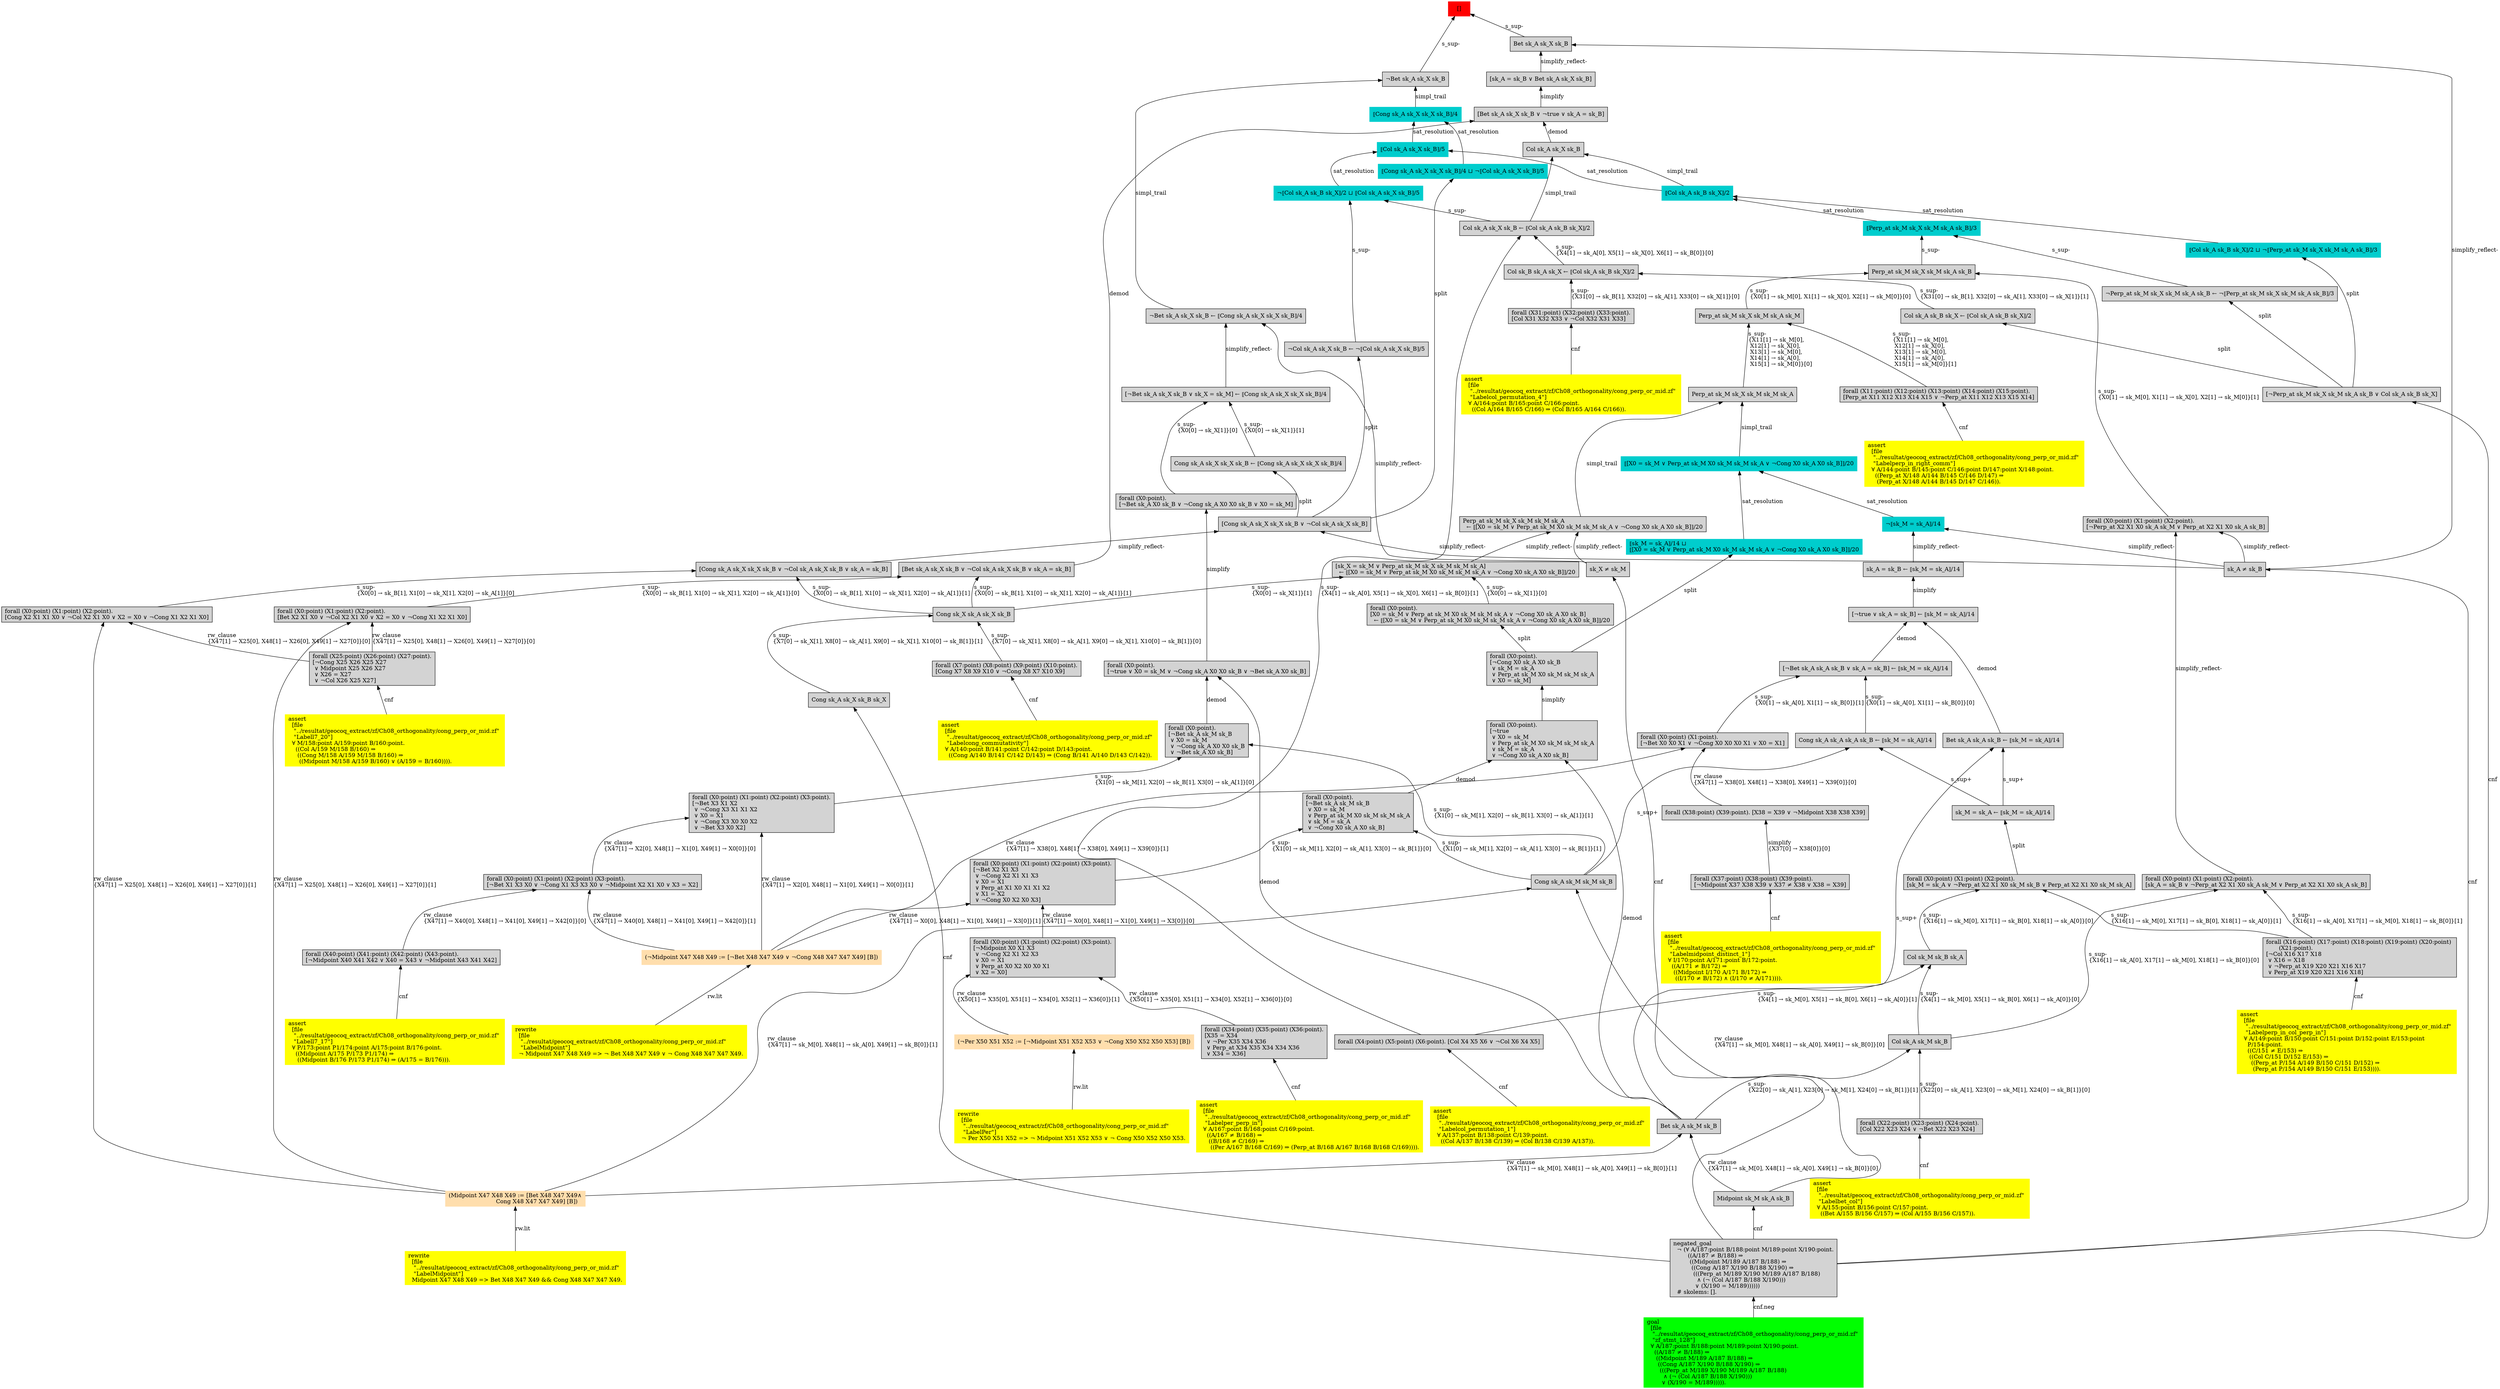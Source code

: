 digraph "unsat_graph" {
  vertex_0 [color=red, label="[]", shape=box, style=filled];
  vertex_0 -> vertex_1 [label="s_sup-\l", dir="back"];
  vertex_1 [shape=box, label="¬Bet sk_A sk_X sk_B\l", style=filled];
  vertex_1 -> vertex_2 [label="simpl_trail", dir="back"];
  vertex_2 [color=cyan3, shape=box, label="⟦Cong sk_A sk_X sk_X sk_B⟧/4\l", style=filled];
  vertex_2 -> vertex_3 [label="sat_resolution", dir="back"];
  vertex_3 [color=cyan3, shape=box, label="⟦Col sk_A sk_X sk_B⟧/5\l", style=filled];
  vertex_3 -> vertex_4 [label="sat_resolution", dir="back"];
  vertex_4 [color=cyan3, shape=box, label="⟦Col sk_A sk_B sk_X⟧/2\l", style=filled];
  vertex_4 -> vertex_5 [label="sat_resolution", dir="back"];
  vertex_5 [color=cyan3, shape=box, label="⟦Perp_at sk_M sk_X sk_M sk_A sk_B⟧/3\l", style=filled];
  vertex_5 -> vertex_6 [label="s_sup-\l", dir="back"];
  vertex_6 [shape=box, label="¬Perp_at sk_M sk_X sk_M sk_A sk_B ← ¬⟦Perp_at sk_M sk_X sk_M sk_A sk_B⟧/3\l", style=filled];
  vertex_6 -> vertex_7 [label="split", dir="back"];
  vertex_7 [shape=box, label="[¬Perp_at sk_M sk_X sk_M sk_A sk_B ∨ Col sk_A sk_B sk_X]\l", style=filled];
  vertex_7 -> vertex_8 [label="cnf", dir="back"];
  vertex_8 [shape=box, label="negated_goal\l  ¬ (∀ A/187:point B/188:point M/189:point X/190:point.\l        ((A/187 ≠ B/188) ⇒\l         ((Midpoint M/189 A/187 B/188) ⇒\l          ((Cong A/187 X/190 B/188 X/190) ⇒\l           (((Perp_at M/189 X/190 M/189 A/187 B/188)\l             ∧ (¬ (Col A/187 B/188 X/190)))\l            ∨ (X/190 = M/189))))))\l  # skolems: [].\l", style=filled];
  vertex_8 -> vertex_9 [label="cnf.neg", dir="back"];
  vertex_9 [color=green, shape=box, label="goal\l  [file\l   \"../resultat/geocoq_extract/zf/Ch08_orthogonality/cong_perp_or_mid.zf\" \l   \"zf_stmt_128\"]\l  ∀ A/187:point B/188:point M/189:point X/190:point.\l    ((A/187 ≠ B/188) ⇒\l     ((Midpoint M/189 A/187 B/188) ⇒\l      ((Cong A/187 X/190 B/188 X/190) ⇒\l       (((Perp_at M/189 X/190 M/189 A/187 B/188)\l         ∧ (¬ (Col A/187 B/188 X/190)))\l        ∨ (X/190 = M/189))))).\l", style=filled];
  vertex_5 -> vertex_10 [label="s_sup-\l", dir="back"];
  vertex_10 [shape=box, label="Perp_at sk_M sk_X sk_M sk_A sk_B\l", style=filled];
  vertex_10 -> vertex_11 [label="s_sup-\l\{X0[1] → sk_M[0], X1[1] → sk_X[0], X2[1] → sk_M[0]\}[1]\l", dir="back"];
  vertex_11 [shape=box, label="forall (X0:point) (X1:point) (X2:point).\l[¬Perp_at X2 X1 X0 sk_A sk_M ∨ Perp_at X2 X1 X0 sk_A sk_B]\l", style=filled];
  vertex_11 -> vertex_12 [label="simplify_reflect-", dir="back"];
  vertex_12 [shape=box, label="sk_A ≠ sk_B\l", style=filled];
  vertex_12 -> vertex_8 [label="cnf", dir="back"];
  vertex_11 -> vertex_13 [label="simplify_reflect-", dir="back"];
  vertex_13 [shape=box, label="forall (X0:point) (X1:point) (X2:point).\l[sk_A = sk_B ∨ ¬Perp_at X2 X1 X0 sk_A sk_M ∨ Perp_at X2 X1 X0 sk_A sk_B]\l", style=filled];
  vertex_13 -> vertex_14 [label="s_sup-\l\{X16[1] → sk_A[0], X17[1] → sk_M[0], X18[1] → sk_B[0]\}[1]\l", dir="back"];
  vertex_14 [shape=box, label="forall (X16:point) (X17:point) (X18:point) (X19:point) (X20:point) \l       (X21:point).\l[¬Col X16 X17 X18\l ∨ X16 = X18\l ∨ ¬Perp_at X19 X20 X21 X16 X17\l ∨ Perp_at X19 X20 X21 X16 X18]\l", style=filled];
  vertex_14 -> vertex_15 [label="cnf", dir="back"];
  vertex_15 [color=yellow, shape=box, label="assert\l  [file\l   \"../resultat/geocoq_extract/zf/Ch08_orthogonality/cong_perp_or_mid.zf\" \l   \"Labelperp_in_col_perp_in\"]\l  ∀ A/149:point B/150:point C/151:point D/152:point E/153:point \l    P/154:point.\l    ((C/151 ≠ E/153) ⇒\l     ((Col C/151 D/152 E/153) ⇒\l      ((Perp_at P/154 A/149 B/150 C/151 D/152) ⇒\l       (Perp_at P/154 A/149 B/150 C/151 E/153)))).\l", style=filled];
  vertex_13 -> vertex_16 [label="s_sup-\l\{X16[1] → sk_A[0], X17[1] → sk_M[0], X18[1] → sk_B[0]\}[0]\l", dir="back"];
  vertex_16 [shape=box, label="Col sk_A sk_M sk_B\l", style=filled];
  vertex_16 -> vertex_17 [label="s_sup-\l\{X22[0] → sk_A[1], X23[0] → sk_M[1], X24[0] → sk_B[1]\}[0]\l", dir="back"];
  vertex_17 [shape=box, label="forall (X22:point) (X23:point) (X24:point).\l[Col X22 X23 X24 ∨ ¬Bet X22 X23 X24]\l", style=filled];
  vertex_17 -> vertex_18 [label="cnf", dir="back"];
  vertex_18 [color=yellow, shape=box, label="assert\l  [file\l   \"../resultat/geocoq_extract/zf/Ch08_orthogonality/cong_perp_or_mid.zf\" \l   \"Labelbet_col\"]\l  ∀ A/155:point B/156:point C/157:point.\l    ((Bet A/155 B/156 C/157) ⇒ (Col A/155 B/156 C/157)).\l", style=filled];
  vertex_16 -> vertex_19 [label="s_sup-\l\{X22[0] → sk_A[1], X23[0] → sk_M[1], X24[0] → sk_B[1]\}[1]\l", dir="back"];
  vertex_19 [shape=box, label="Bet sk_A sk_M sk_B\l", style=filled];
  vertex_19 -> vertex_20 [label="rw_clause\l\{X47[1] → sk_M[0], X48[1] → sk_A[0], X49[1] → sk_B[0]\}[1]\l", dir="back"];
  vertex_20 [color=navajowhite, shape=box, label="(Midpoint X47 X48 X49 := [Bet X48 X47 X49∧\l                          Cong X48 X47 X47 X49] [B])\l", style=filled];
  vertex_20 -> vertex_21 [label="rw.lit", dir="back"];
  vertex_21 [color=yellow, shape=box, label="rewrite\l  [file\l   \"../resultat/geocoq_extract/zf/Ch08_orthogonality/cong_perp_or_mid.zf\" \l   \"LabelMidpoint\"]\l  Midpoint X47 X48 X49 =\> Bet X48 X47 X49 && Cong X48 X47 X47 X49.\l", style=filled];
  vertex_19 -> vertex_22 [label="rw_clause\l\{X47[1] → sk_M[0], X48[1] → sk_A[0], X49[1] → sk_B[0]\}[0]\l", dir="back"];
  vertex_22 [shape=box, label="Midpoint sk_M sk_A sk_B\l", style=filled];
  vertex_22 -> vertex_8 [label="cnf", dir="back"];
  vertex_10 -> vertex_23 [label="s_sup-\l\{X0[1] → sk_M[0], X1[1] → sk_X[0], X2[1] → sk_M[0]\}[0]\l", dir="back"];
  vertex_23 [shape=box, label="Perp_at sk_M sk_X sk_M sk_A sk_M\l", style=filled];
  vertex_23 -> vertex_24 [label="s_sup-\l\{X11[1] → sk_M[0], \l X12[1] → sk_X[0], \l X13[1] → sk_M[0], \l X14[1] → sk_A[0], \l X15[1] → sk_M[0]\}[1]\l", dir="back"];
  vertex_24 [shape=box, label="forall (X11:point) (X12:point) (X13:point) (X14:point) (X15:point).\l[Perp_at X11 X12 X13 X14 X15 ∨ ¬Perp_at X11 X12 X13 X15 X14]\l", style=filled];
  vertex_24 -> vertex_25 [label="cnf", dir="back"];
  vertex_25 [color=yellow, shape=box, label="assert\l  [file\l   \"../resultat/geocoq_extract/zf/Ch08_orthogonality/cong_perp_or_mid.zf\" \l   \"Labelperp_in_right_comm\"]\l  ∀ A/144:point B/145:point C/146:point D/147:point X/148:point.\l    ((Perp_at X/148 A/144 B/145 C/146 D/147) ⇒\l     (Perp_at X/148 A/144 B/145 D/147 C/146)).\l", style=filled];
  vertex_23 -> vertex_26 [label="s_sup-\l\{X11[1] → sk_M[0], \l X12[1] → sk_X[0], \l X13[1] → sk_M[0], \l X14[1] → sk_A[0], \l X15[1] → sk_M[0]\}[0]\l", dir="back"];
  vertex_26 [shape=box, label="Perp_at sk_M sk_X sk_M sk_M sk_A\l", style=filled];
  vertex_26 -> vertex_27 [label="simpl_trail", dir="back"];
  vertex_27 [color=cyan3, shape=box, label="⟦[X0 = sk_M ∨ Perp_at sk_M X0 sk_M sk_M sk_A ∨ ¬Cong X0 sk_A X0 sk_B]⟧/20\l", style=filled];
  vertex_27 -> vertex_28 [label="sat_resolution", dir="back"];
  vertex_28 [color=cyan3, shape=box, label="¬⟦sk_M = sk_A⟧/14\l", style=filled];
  vertex_28 -> vertex_12 [label="simplify_reflect-", dir="back"];
  vertex_28 -> vertex_29 [label="simplify_reflect-", dir="back"];
  vertex_29 [shape=box, label="sk_A = sk_B ← ⟦sk_M = sk_A⟧/14\l", style=filled];
  vertex_29 -> vertex_30 [label="simplify", dir="back"];
  vertex_30 [shape=box, label="[¬true ∨ sk_A = sk_B] ← ⟦sk_M = sk_A⟧/14\l", style=filled];
  vertex_30 -> vertex_31 [label="demod", dir="back"];
  vertex_31 [shape=box, label="Bet sk_A sk_A sk_B ← ⟦sk_M = sk_A⟧/14\l", style=filled];
  vertex_31 -> vertex_19 [label="s_sup+\l", dir="back"];
  vertex_31 -> vertex_32 [label="s_sup+\l", dir="back"];
  vertex_32 [shape=box, label="sk_M = sk_A ← ⟦sk_M = sk_A⟧/14\l", style=filled];
  vertex_32 -> vertex_33 [label="split", dir="back"];
  vertex_33 [shape=box, label="forall (X0:point) (X1:point) (X2:point).\l[sk_M = sk_A ∨ ¬Perp_at X2 X1 X0 sk_M sk_B ∨ Perp_at X2 X1 X0 sk_M sk_A]\l", style=filled];
  vertex_33 -> vertex_14 [label="s_sup-\l\{X16[1] → sk_M[0], X17[1] → sk_B[0], X18[1] → sk_A[0]\}[1]\l", dir="back"];
  vertex_33 -> vertex_34 [label="s_sup-\l\{X16[1] → sk_M[0], X17[1] → sk_B[0], X18[1] → sk_A[0]\}[0]\l", dir="back"];
  vertex_34 [shape=box, label="Col sk_M sk_B sk_A\l", style=filled];
  vertex_34 -> vertex_35 [label="s_sup-\l\{X4[1] → sk_M[0], X5[1] → sk_B[0], X6[1] → sk_A[0]\}[1]\l", dir="back"];
  vertex_35 [shape=box, label="forall (X4:point) (X5:point) (X6:point). [Col X4 X5 X6 ∨ ¬Col X6 X4 X5]\l", style=filled];
  vertex_35 -> vertex_36 [label="cnf", dir="back"];
  vertex_36 [color=yellow, shape=box, label="assert\l  [file\l   \"../resultat/geocoq_extract/zf/Ch08_orthogonality/cong_perp_or_mid.zf\" \l   \"Labelcol_permutation_1\"]\l  ∀ A/137:point B/138:point C/139:point.\l    ((Col A/137 B/138 C/139) ⇒ (Col B/138 C/139 A/137)).\l", style=filled];
  vertex_34 -> vertex_16 [label="s_sup-\l\{X4[1] → sk_M[0], X5[1] → sk_B[0], X6[1] → sk_A[0]\}[0]\l", dir="back"];
  vertex_30 -> vertex_37 [label="demod", dir="back"];
  vertex_37 [shape=box, label="[¬Bet sk_A sk_A sk_B ∨ sk_A = sk_B] ← ⟦sk_M = sk_A⟧/14\l", style=filled];
  vertex_37 -> vertex_38 [label="s_sup-\l\{X0[1] → sk_A[0], X1[1] → sk_B[0]\}[1]\l", dir="back"];
  vertex_38 [shape=box, label="forall (X0:point) (X1:point).\l[¬Bet X0 X0 X1 ∨ ¬Cong X0 X0 X0 X1 ∨ X0 = X1]\l", style=filled];
  vertex_38 -> vertex_39 [label="rw_clause\l\{X47[1] → X38[0], X48[1] → X38[0], X49[1] → X39[0]\}[1]\l", dir="back"];
  vertex_39 [color=navajowhite, shape=box, label="(¬Midpoint X47 X48 X49 := [¬Bet X48 X47 X49 ∨ ¬Cong X48 X47 X47 X49] [B])\l", style=filled];
  vertex_39 -> vertex_40 [label="rw.lit", dir="back"];
  vertex_40 [color=yellow, shape=box, label="rewrite\l  [file\l   \"../resultat/geocoq_extract/zf/Ch08_orthogonality/cong_perp_or_mid.zf\" \l   \"LabelMidpoint\"]\l  ¬ Midpoint X47 X48 X49 =\> ¬ Bet X48 X47 X49 ∨ ¬ Cong X48 X47 X47 X49.\l", style=filled];
  vertex_38 -> vertex_41 [label="rw_clause\l\{X47[1] → X38[0], X48[1] → X38[0], X49[1] → X39[0]\}[0]\l", dir="back"];
  vertex_41 [shape=box, label="forall (X38:point) (X39:point). [X38 = X39 ∨ ¬Midpoint X38 X38 X39]\l", style=filled];
  vertex_41 -> vertex_42 [label="simplify\l\{X37[0] → X38[0]\}[0]\l", dir="back"];
  vertex_42 [shape=box, label="forall (X37:point) (X38:point) (X39:point).\l[¬Midpoint X37 X38 X39 ∨ X37 ≠ X38 ∨ X38 = X39]\l", style=filled];
  vertex_42 -> vertex_43 [label="cnf", dir="back"];
  vertex_43 [color=yellow, shape=box, label="assert\l  [file\l   \"../resultat/geocoq_extract/zf/Ch08_orthogonality/cong_perp_or_mid.zf\" \l   \"Labelmidpoint_distinct_1\"]\l  ∀ I/170:point A/171:point B/172:point.\l    ((A/171 ≠ B/172) ⇒\l     ((Midpoint I/170 A/171 B/172) ⇒\l      ((I/170 ≠ B/172) ∧ (I/170 ≠ A/171)))).\l", style=filled];
  vertex_37 -> vertex_44 [label="s_sup-\l\{X0[1] → sk_A[0], X1[1] → sk_B[0]\}[0]\l", dir="back"];
  vertex_44 [shape=box, label="Cong sk_A sk_A sk_A sk_B ← ⟦sk_M = sk_A⟧/14\l", style=filled];
  vertex_44 -> vertex_45 [label="s_sup+\l", dir="back"];
  vertex_45 [shape=box, label="Cong sk_A sk_M sk_M sk_B\l", style=filled];
  vertex_45 -> vertex_20 [label="rw_clause\l\{X47[1] → sk_M[0], X48[1] → sk_A[0], X49[1] → sk_B[0]\}[1]\l", dir="back"];
  vertex_45 -> vertex_22 [label="rw_clause\l\{X47[1] → sk_M[0], X48[1] → sk_A[0], X49[1] → sk_B[0]\}[0]\l", dir="back"];
  vertex_44 -> vertex_32 [label="s_sup+\l", dir="back"];
  vertex_27 -> vertex_46 [label="sat_resolution", dir="back"];
  vertex_46 [color=cyan3, shape=box, label="⟦sk_M = sk_A⟧/14 ⊔ \l⟦[X0 = sk_M ∨ Perp_at sk_M X0 sk_M sk_M sk_A ∨ ¬Cong X0 sk_A X0 sk_B]⟧/20\l", style=filled];
  vertex_46 -> vertex_47 [label="split", dir="back"];
  vertex_47 [shape=box, label="forall (X0:point).\l[¬Cong X0 sk_A X0 sk_B\l ∨ sk_M = sk_A\l ∨ Perp_at sk_M X0 sk_M sk_M sk_A\l ∨ X0 = sk_M]\l", style=filled];
  vertex_47 -> vertex_48 [label="simplify", dir="back"];
  vertex_48 [shape=box, label="forall (X0:point).\l[¬true\l ∨ X0 = sk_M\l ∨ Perp_at sk_M X0 sk_M sk_M sk_A\l ∨ sk_M = sk_A\l ∨ ¬Cong X0 sk_A X0 sk_B]\l", style=filled];
  vertex_48 -> vertex_19 [label="demod", dir="back"];
  vertex_48 -> vertex_49 [label="demod", dir="back"];
  vertex_49 [shape=box, label="forall (X0:point).\l[¬Bet sk_A sk_M sk_B\l ∨ X0 = sk_M\l ∨ Perp_at sk_M X0 sk_M sk_M sk_A\l ∨ sk_M = sk_A\l ∨ ¬Cong X0 sk_A X0 sk_B]\l", style=filled];
  vertex_49 -> vertex_50 [label="s_sup-\l\{X1[0] → sk_M[1], X2[0] → sk_A[1], X3[0] → sk_B[1]\}[0]\l", dir="back"];
  vertex_50 [shape=box, label="forall (X0:point) (X1:point) (X2:point) (X3:point).\l[¬Bet X2 X1 X3\l ∨ ¬Cong X2 X1 X1 X3\l ∨ X0 = X1\l ∨ Perp_at X1 X0 X1 X1 X2\l ∨ X1 = X2\l ∨ ¬Cong X0 X2 X0 X3]\l", style=filled];
  vertex_50 -> vertex_39 [label="rw_clause\l\{X47[1] → X0[0], X48[1] → X1[0], X49[1] → X3[0]\}[1]\l", dir="back"];
  vertex_50 -> vertex_51 [label="rw_clause\l\{X47[1] → X0[0], X48[1] → X1[0], X49[1] → X3[0]\}[0]\l", dir="back"];
  vertex_51 [shape=box, label="forall (X0:point) (X1:point) (X2:point) (X3:point).\l[¬Midpoint X0 X1 X3\l ∨ ¬Cong X2 X1 X2 X3\l ∨ X0 = X1\l ∨ Perp_at X0 X2 X0 X0 X1\l ∨ X2 = X0]\l", style=filled];
  vertex_51 -> vertex_52 [label="rw_clause\l\{X50[1] → X35[0], X51[1] → X34[0], X52[1] → X36[0]\}[1]\l", dir="back"];
  vertex_52 [color=navajowhite, shape=box, label="(¬Per X50 X51 X52 := [¬Midpoint X51 X52 X53 ∨ ¬Cong X50 X52 X50 X53] [B])\l", style=filled];
  vertex_52 -> vertex_53 [label="rw.lit", dir="back"];
  vertex_53 [color=yellow, shape=box, label="rewrite\l  [file\l   \"../resultat/geocoq_extract/zf/Ch08_orthogonality/cong_perp_or_mid.zf\" \l   \"LabelPer\"]\l  ¬ Per X50 X51 X52 =\> ¬ Midpoint X51 X52 X53 ∨ ¬ Cong X50 X52 X50 X53.\l", style=filled];
  vertex_51 -> vertex_54 [label="rw_clause\l\{X50[1] → X35[0], X51[1] → X34[0], X52[1] → X36[0]\}[0]\l", dir="back"];
  vertex_54 [shape=box, label="forall (X34:point) (X35:point) (X36:point).\l[X35 = X34\l ∨ ¬Per X35 X34 X36\l ∨ Perp_at X34 X35 X34 X34 X36\l ∨ X34 = X36]\l", style=filled];
  vertex_54 -> vertex_55 [label="cnf", dir="back"];
  vertex_55 [color=yellow, shape=box, label="assert\l  [file\l   \"../resultat/geocoq_extract/zf/Ch08_orthogonality/cong_perp_or_mid.zf\" \l   \"Labelper_perp_in\"]\l  ∀ A/167:point B/168:point C/169:point.\l    ((A/167 ≠ B/168) ⇒\l     ((B/168 ≠ C/169) ⇒\l      ((Per A/167 B/168 C/169) ⇒ (Perp_at B/168 A/167 B/168 B/168 C/169)))).\l", style=filled];
  vertex_49 -> vertex_45 [label="s_sup-\l\{X1[0] → sk_M[1], X2[0] → sk_A[1], X3[0] → sk_B[1]\}[1]\l", dir="back"];
  vertex_26 -> vertex_56 [label="simpl_trail", dir="back"];
  vertex_56 [shape=box, label="Perp_at sk_M sk_X sk_M sk_M sk_A\l  ← ⟦[X0 = sk_M ∨ Perp_at sk_M X0 sk_M sk_M sk_A ∨ ¬Cong X0 sk_A X0 sk_B]⟧/20\l", style=filled];
  vertex_56 -> vertex_57 [label="simplify_reflect-", dir="back"];
  vertex_57 [shape=box, label="sk_X ≠ sk_M\l", style=filled];
  vertex_57 -> vertex_8 [label="cnf", dir="back"];
  vertex_56 -> vertex_58 [label="simplify_reflect-", dir="back"];
  vertex_58 [shape=box, label="[sk_X = sk_M ∨ Perp_at sk_M sk_X sk_M sk_M sk_A]\l  ← ⟦[X0 = sk_M ∨ Perp_at sk_M X0 sk_M sk_M sk_A ∨ ¬Cong X0 sk_A X0 sk_B]⟧/20\l", style=filled];
  vertex_58 -> vertex_59 [label="s_sup-\l\{X0[0] → sk_X[1]\}[0]\l", dir="back"];
  vertex_59 [shape=box, label="forall (X0:point).\l[X0 = sk_M ∨ Perp_at sk_M X0 sk_M sk_M sk_A ∨ ¬Cong X0 sk_A X0 sk_B]\l  ← ⟦[X0 = sk_M ∨ Perp_at sk_M X0 sk_M sk_M sk_A ∨ ¬Cong X0 sk_A X0 sk_B]⟧/20\l", style=filled];
  vertex_59 -> vertex_47 [label="split", dir="back"];
  vertex_58 -> vertex_60 [label="s_sup-\l\{X0[0] → sk_X[1]\}[1]\l", dir="back"];
  vertex_60 [shape=box, label="Cong sk_X sk_A sk_X sk_B\l", style=filled];
  vertex_60 -> vertex_61 [label="s_sup-\l\{X7[0] → sk_X[1], X8[0] → sk_A[1], X9[0] → sk_X[1], X10[0] → sk_B[1]\}[0]\l", dir="back"];
  vertex_61 [shape=box, label="forall (X7:point) (X8:point) (X9:point) (X10:point).\l[Cong X7 X8 X9 X10 ∨ ¬Cong X8 X7 X10 X9]\l", style=filled];
  vertex_61 -> vertex_62 [label="cnf", dir="back"];
  vertex_62 [color=yellow, shape=box, label="assert\l  [file\l   \"../resultat/geocoq_extract/zf/Ch08_orthogonality/cong_perp_or_mid.zf\" \l   \"Labelcong_commutativity\"]\l  ∀ A/140:point B/141:point C/142:point D/143:point.\l    ((Cong A/140 B/141 C/142 D/143) ⇒ (Cong B/141 A/140 D/143 C/142)).\l", style=filled];
  vertex_60 -> vertex_63 [label="s_sup-\l\{X7[0] → sk_X[1], X8[0] → sk_A[1], X9[0] → sk_X[1], X10[0] → sk_B[1]\}[1]\l", dir="back"];
  vertex_63 [shape=box, label="Cong sk_A sk_X sk_B sk_X\l", style=filled];
  vertex_63 -> vertex_8 [label="cnf", dir="back"];
  vertex_4 -> vertex_64 [label="sat_resolution", dir="back"];
  vertex_64 [color=cyan3, shape=box, label="⟦Col sk_A sk_B sk_X⟧/2 ⊔ ¬⟦Perp_at sk_M sk_X sk_M sk_A sk_B⟧/3\l", style=filled];
  vertex_64 -> vertex_7 [label="split", dir="back"];
  vertex_3 -> vertex_65 [label="sat_resolution", dir="back"];
  vertex_65 [color=cyan3, shape=box, label="¬⟦Col sk_A sk_B sk_X⟧/2 ⊔ ⟦Col sk_A sk_X sk_B⟧/5\l", style=filled];
  vertex_65 -> vertex_66 [label="s_sup-\l", dir="back"];
  vertex_66 [shape=box, label="¬Col sk_A sk_X sk_B ← ¬⟦Col sk_A sk_X sk_B⟧/5\l", style=filled];
  vertex_66 -> vertex_67 [label="split", dir="back"];
  vertex_67 [shape=box, label="[Cong sk_A sk_X sk_X sk_B ∨ ¬Col sk_A sk_X sk_B]\l", style=filled];
  vertex_67 -> vertex_12 [label="simplify_reflect-", dir="back"];
  vertex_67 -> vertex_68 [label="simplify_reflect-", dir="back"];
  vertex_68 [shape=box, label="[Cong sk_A sk_X sk_X sk_B ∨ ¬Col sk_A sk_X sk_B ∨ sk_A = sk_B]\l", style=filled];
  vertex_68 -> vertex_69 [label="s_sup-\l\{X0[0] → sk_B[1], X1[0] → sk_X[1], X2[0] → sk_A[1]\}[0]\l", dir="back"];
  vertex_69 [shape=box, label="forall (X0:point) (X1:point) (X2:point).\l[Cong X2 X1 X1 X0 ∨ ¬Col X2 X1 X0 ∨ X2 = X0 ∨ ¬Cong X1 X2 X1 X0]\l", style=filled];
  vertex_69 -> vertex_20 [label="rw_clause\l\{X47[1] → X25[0], X48[1] → X26[0], X49[1] → X27[0]\}[1]\l", dir="back"];
  vertex_69 -> vertex_70 [label="rw_clause\l\{X47[1] → X25[0], X48[1] → X26[0], X49[1] → X27[0]\}[0]\l", dir="back"];
  vertex_70 [shape=box, label="forall (X25:point) (X26:point) (X27:point).\l[¬Cong X25 X26 X25 X27\l ∨ Midpoint X25 X26 X27\l ∨ X26 = X27\l ∨ ¬Col X26 X25 X27]\l", style=filled];
  vertex_70 -> vertex_71 [label="cnf", dir="back"];
  vertex_71 [color=yellow, shape=box, label="assert\l  [file\l   \"../resultat/geocoq_extract/zf/Ch08_orthogonality/cong_perp_or_mid.zf\" \l   \"Labell7_20\"]\l  ∀ M/158:point A/159:point B/160:point.\l    ((Col A/159 M/158 B/160) ⇒\l     ((Cong M/158 A/159 M/158 B/160) ⇒\l      ((Midpoint M/158 A/159 B/160) ∨ (A/159 = B/160)))).\l", style=filled];
  vertex_68 -> vertex_60 [label="s_sup-\l\{X0[0] → sk_B[1], X1[0] → sk_X[1], X2[0] → sk_A[1]\}[1]\l", dir="back"];
  vertex_65 -> vertex_72 [label="s_sup-\l", dir="back"];
  vertex_72 [shape=box, label="Col sk_A sk_X sk_B ← ⟦Col sk_A sk_B sk_X⟧/2\l", style=filled];
  vertex_72 -> vertex_35 [label="s_sup-\l\{X4[1] → sk_A[0], X5[1] → sk_X[0], X6[1] → sk_B[0]\}[1]\l", dir="back"];
  vertex_72 -> vertex_73 [label="s_sup-\l\{X4[1] → sk_A[0], X5[1] → sk_X[0], X6[1] → sk_B[0]\}[0]\l", dir="back"];
  vertex_73 [shape=box, label="Col sk_B sk_A sk_X ← ⟦Col sk_A sk_B sk_X⟧/2\l", style=filled];
  vertex_73 -> vertex_74 [label="s_sup-\l\{X31[0] → sk_B[1], X32[0] → sk_A[1], X33[0] → sk_X[1]\}[0]\l", dir="back"];
  vertex_74 [shape=box, label="forall (X31:point) (X32:point) (X33:point).\l[Col X31 X32 X33 ∨ ¬Col X32 X31 X33]\l", style=filled];
  vertex_74 -> vertex_75 [label="cnf", dir="back"];
  vertex_75 [color=yellow, shape=box, label="assert\l  [file\l   \"../resultat/geocoq_extract/zf/Ch08_orthogonality/cong_perp_or_mid.zf\" \l   \"Labelcol_permutation_4\"]\l  ∀ A/164:point B/165:point C/166:point.\l    ((Col A/164 B/165 C/166) ⇒ (Col B/165 A/164 C/166)).\l", style=filled];
  vertex_73 -> vertex_76 [label="s_sup-\l\{X31[0] → sk_B[1], X32[0] → sk_A[1], X33[0] → sk_X[1]\}[1]\l", dir="back"];
  vertex_76 [shape=box, label="Col sk_A sk_B sk_X ← ⟦Col sk_A sk_B sk_X⟧/2\l", style=filled];
  vertex_76 -> vertex_7 [label="split", dir="back"];
  vertex_2 -> vertex_77 [label="sat_resolution", dir="back"];
  vertex_77 [color=cyan3, shape=box, label="⟦Cong sk_A sk_X sk_X sk_B⟧/4 ⊔ ¬⟦Col sk_A sk_X sk_B⟧/5\l", style=filled];
  vertex_77 -> vertex_67 [label="split", dir="back"];
  vertex_1 -> vertex_78 [label="simpl_trail", dir="back"];
  vertex_78 [shape=box, label="¬Bet sk_A sk_X sk_B ← ⟦Cong sk_A sk_X sk_X sk_B⟧/4\l", style=filled];
  vertex_78 -> vertex_57 [label="simplify_reflect-", dir="back"];
  vertex_78 -> vertex_79 [label="simplify_reflect-", dir="back"];
  vertex_79 [shape=box, label="[¬Bet sk_A sk_X sk_B ∨ sk_X = sk_M] ← ⟦Cong sk_A sk_X sk_X sk_B⟧/4\l", style=filled];
  vertex_79 -> vertex_80 [label="s_sup-\l\{X0[0] → sk_X[1]\}[0]\l", dir="back"];
  vertex_80 [shape=box, label="forall (X0:point).\l[¬Bet sk_A X0 sk_B ∨ ¬Cong sk_A X0 X0 sk_B ∨ X0 = sk_M]\l", style=filled];
  vertex_80 -> vertex_81 [label="simplify", dir="back"];
  vertex_81 [shape=box, label="forall (X0:point).\l[¬true ∨ X0 = sk_M ∨ ¬Cong sk_A X0 X0 sk_B ∨ ¬Bet sk_A X0 sk_B]\l", style=filled];
  vertex_81 -> vertex_19 [label="demod", dir="back"];
  vertex_81 -> vertex_82 [label="demod", dir="back"];
  vertex_82 [shape=box, label="forall (X0:point).\l[¬Bet sk_A sk_M sk_B\l ∨ X0 = sk_M\l ∨ ¬Cong sk_A X0 X0 sk_B\l ∨ ¬Bet sk_A X0 sk_B]\l", style=filled];
  vertex_82 -> vertex_83 [label="s_sup-\l\{X1[0] → sk_M[1], X2[0] → sk_B[1], X3[0] → sk_A[1]\}[0]\l", dir="back"];
  vertex_83 [shape=box, label="forall (X0:point) (X1:point) (X2:point) (X3:point).\l[¬Bet X3 X1 X2\l ∨ ¬Cong X3 X1 X1 X2\l ∨ X0 = X1\l ∨ ¬Cong X3 X0 X0 X2\l ∨ ¬Bet X3 X0 X2]\l", style=filled];
  vertex_83 -> vertex_39 [label="rw_clause\l\{X47[1] → X2[0], X48[1] → X1[0], X49[1] → X0[0]\}[1]\l", dir="back"];
  vertex_83 -> vertex_84 [label="rw_clause\l\{X47[1] → X2[0], X48[1] → X1[0], X49[1] → X0[0]\}[0]\l", dir="back"];
  vertex_84 [shape=box, label="forall (X0:point) (X1:point) (X2:point) (X3:point).\l[¬Bet X1 X3 X0 ∨ ¬Cong X1 X3 X3 X0 ∨ ¬Midpoint X2 X1 X0 ∨ X3 = X2]\l", style=filled];
  vertex_84 -> vertex_39 [label="rw_clause\l\{X47[1] → X40[0], X48[1] → X41[0], X49[1] → X42[0]\}[1]\l", dir="back"];
  vertex_84 -> vertex_85 [label="rw_clause\l\{X47[1] → X40[0], X48[1] → X41[0], X49[1] → X42[0]\}[0]\l", dir="back"];
  vertex_85 [shape=box, label="forall (X40:point) (X41:point) (X42:point) (X43:point).\l[¬Midpoint X40 X41 X42 ∨ X40 = X43 ∨ ¬Midpoint X43 X41 X42]\l", style=filled];
  vertex_85 -> vertex_86 [label="cnf", dir="back"];
  vertex_86 [color=yellow, shape=box, label="assert\l  [file\l   \"../resultat/geocoq_extract/zf/Ch08_orthogonality/cong_perp_or_mid.zf\" \l   \"Labell7_17\"]\l  ∀ P/173:point P1/174:point A/175:point B/176:point.\l    ((Midpoint A/175 P/173 P1/174) ⇒\l     ((Midpoint B/176 P/173 P1/174) ⇒ (A/175 = B/176))).\l", style=filled];
  vertex_82 -> vertex_45 [label="s_sup-\l\{X1[0] → sk_M[1], X2[0] → sk_B[1], X3[0] → sk_A[1]\}[1]\l", dir="back"];
  vertex_79 -> vertex_87 [label="s_sup-\l\{X0[0] → sk_X[1]\}[1]\l", dir="back"];
  vertex_87 [shape=box, label="Cong sk_A sk_X sk_X sk_B ← ⟦Cong sk_A sk_X sk_X sk_B⟧/4\l", style=filled];
  vertex_87 -> vertex_67 [label="split", dir="back"];
  vertex_0 -> vertex_88 [label="s_sup-\l", dir="back"];
  vertex_88 [shape=box, label="Bet sk_A sk_X sk_B\l", style=filled];
  vertex_88 -> vertex_12 [label="simplify_reflect-", dir="back"];
  vertex_88 -> vertex_89 [label="simplify_reflect-", dir="back"];
  vertex_89 [shape=box, label="[sk_A = sk_B ∨ Bet sk_A sk_X sk_B]\l", style=filled];
  vertex_89 -> vertex_90 [label="simplify", dir="back"];
  vertex_90 [shape=box, label="[Bet sk_A sk_X sk_B ∨ ¬true ∨ sk_A = sk_B]\l", style=filled];
  vertex_90 -> vertex_91 [label="demod", dir="back"];
  vertex_91 [shape=box, label="Col sk_A sk_X sk_B\l", style=filled];
  vertex_91 -> vertex_4 [label="simpl_trail", dir="back"];
  vertex_91 -> vertex_72 [label="simpl_trail", dir="back"];
  vertex_90 -> vertex_92 [label="demod", dir="back"];
  vertex_92 [shape=box, label="[Bet sk_A sk_X sk_B ∨ ¬Col sk_A sk_X sk_B ∨ sk_A = sk_B]\l", style=filled];
  vertex_92 -> vertex_93 [label="s_sup-\l\{X0[0] → sk_B[1], X1[0] → sk_X[1], X2[0] → sk_A[1]\}[0]\l", dir="back"];
  vertex_93 [shape=box, label="forall (X0:point) (X1:point) (X2:point).\l[Bet X2 X1 X0 ∨ ¬Col X2 X1 X0 ∨ X2 = X0 ∨ ¬Cong X1 X2 X1 X0]\l", style=filled];
  vertex_93 -> vertex_20 [label="rw_clause\l\{X47[1] → X25[0], X48[1] → X26[0], X49[1] → X27[0]\}[1]\l", dir="back"];
  vertex_93 -> vertex_70 [label="rw_clause\l\{X47[1] → X25[0], X48[1] → X26[0], X49[1] → X27[0]\}[0]\l", dir="back"];
  vertex_92 -> vertex_60 [label="s_sup-\l\{X0[0] → sk_B[1], X1[0] → sk_X[1], X2[0] → sk_A[1]\}[1]\l", dir="back"];
  }


